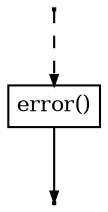 digraph {
	ranksep=0.5
	nodesep=0.12
	node[fontsize=10.5,shape=box,height=0.02,width=0.02,margin="0.05,0.05"]
	edge[fontsize=10.5,arrowsize=0.5]

	start1 [label=""]
	3 [label="error()"]
	4 [label=""]

	start1->3[label=""style="dashed"]
	3->4[label=""]
}